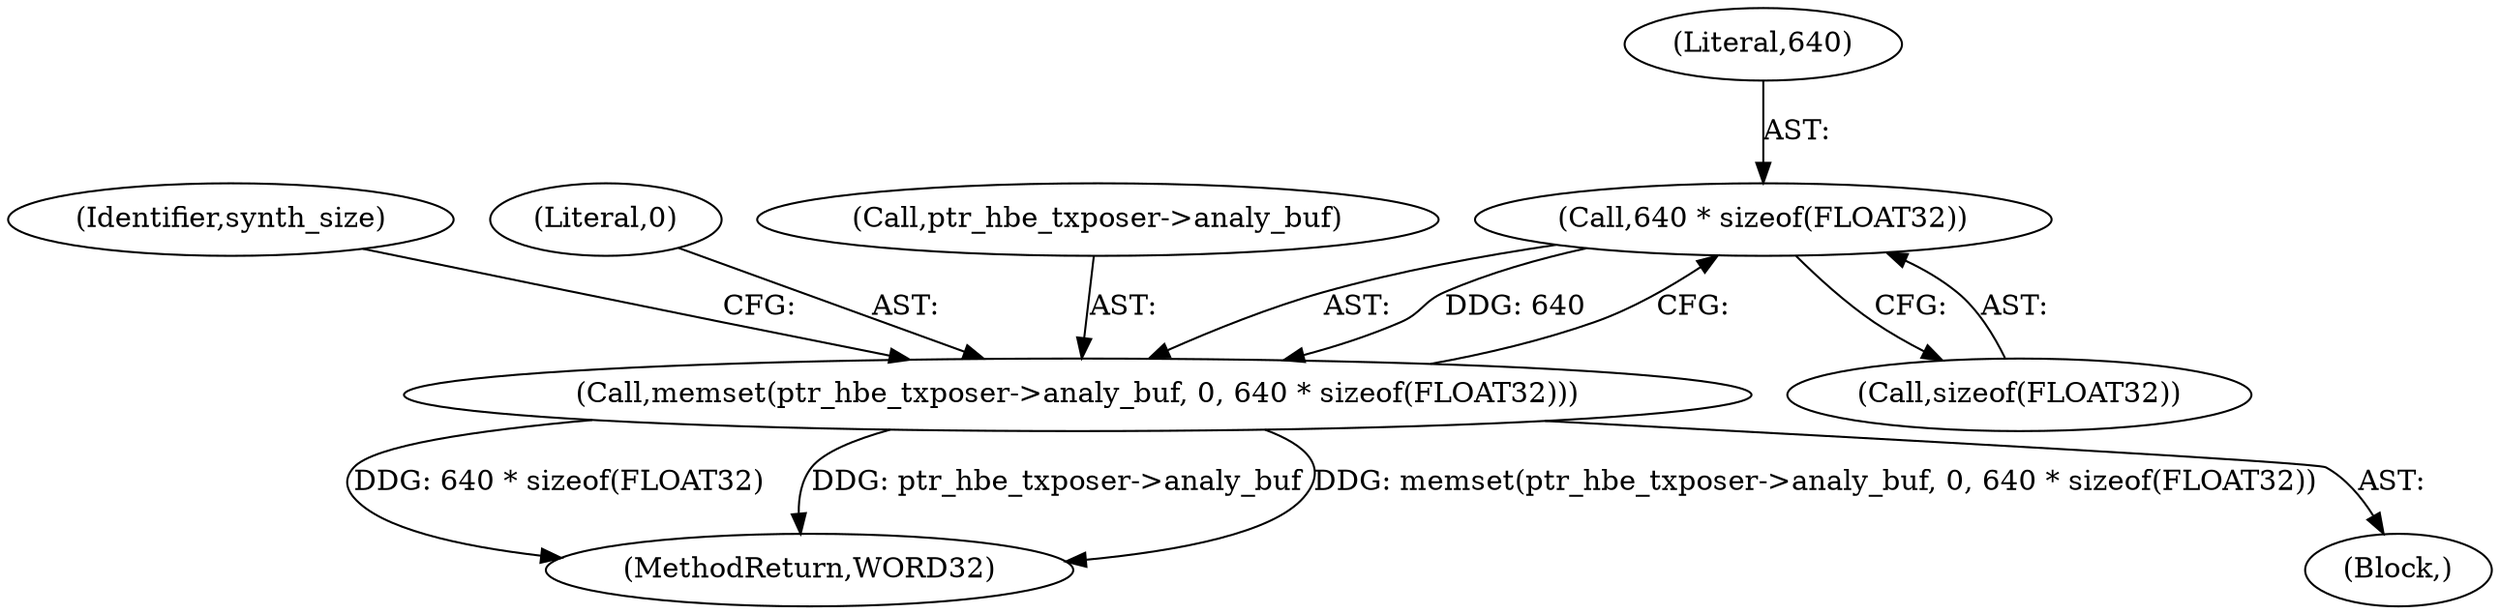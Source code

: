 digraph "0_Android_04e8cd58f075bec5892e369c8deebca9c67e855c_4@API" {
"1000383" [label="(Call,640 * sizeof(FLOAT32))"];
"1000378" [label="(Call,memset(ptr_hbe_txposer->analy_buf, 0, 640 * sizeof(FLOAT32)))"];
"1000383" [label="(Call,640 * sizeof(FLOAT32))"];
"1000571" [label="(MethodReturn,WORD32)"];
"1000385" [label="(Call,sizeof(FLOAT32))"];
"1000388" [label="(Identifier,synth_size)"];
"1000378" [label="(Call,memset(ptr_hbe_txposer->analy_buf, 0, 640 * sizeof(FLOAT32)))"];
"1000114" [label="(Block,)"];
"1000384" [label="(Literal,640)"];
"1000382" [label="(Literal,0)"];
"1000379" [label="(Call,ptr_hbe_txposer->analy_buf)"];
"1000383" -> "1000378"  [label="AST: "];
"1000383" -> "1000385"  [label="CFG: "];
"1000384" -> "1000383"  [label="AST: "];
"1000385" -> "1000383"  [label="AST: "];
"1000378" -> "1000383"  [label="CFG: "];
"1000383" -> "1000378"  [label="DDG: 640"];
"1000378" -> "1000114"  [label="AST: "];
"1000379" -> "1000378"  [label="AST: "];
"1000382" -> "1000378"  [label="AST: "];
"1000388" -> "1000378"  [label="CFG: "];
"1000378" -> "1000571"  [label="DDG: 640 * sizeof(FLOAT32)"];
"1000378" -> "1000571"  [label="DDG: ptr_hbe_txposer->analy_buf"];
"1000378" -> "1000571"  [label="DDG: memset(ptr_hbe_txposer->analy_buf, 0, 640 * sizeof(FLOAT32))"];
}
